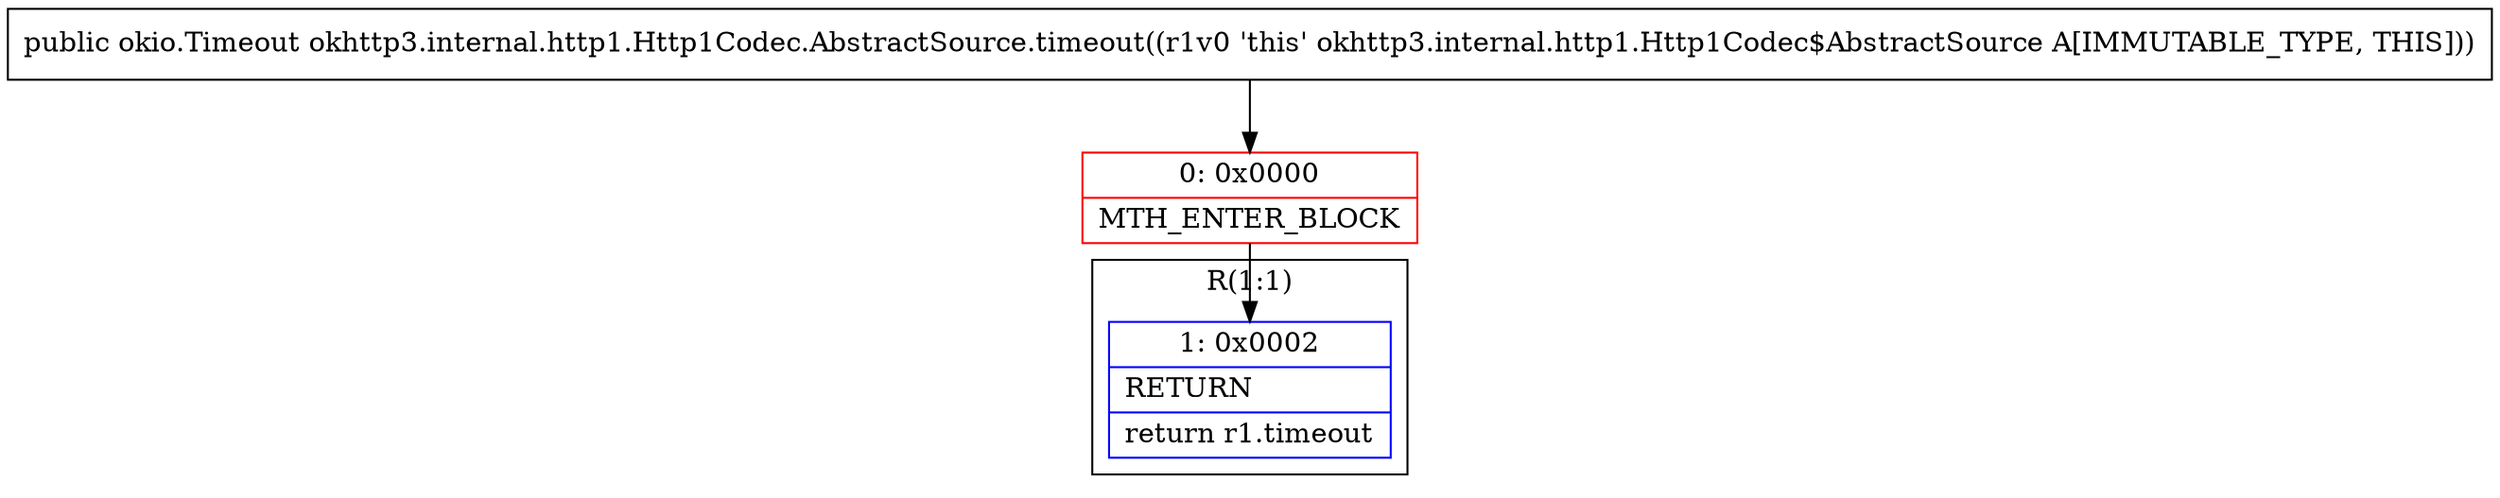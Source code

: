 digraph "CFG forokhttp3.internal.http1.Http1Codec.AbstractSource.timeout()Lokio\/Timeout;" {
subgraph cluster_Region_1936417884 {
label = "R(1:1)";
node [shape=record,color=blue];
Node_1 [shape=record,label="{1\:\ 0x0002|RETURN\l|return r1.timeout\l}"];
}
Node_0 [shape=record,color=red,label="{0\:\ 0x0000|MTH_ENTER_BLOCK\l}"];
MethodNode[shape=record,label="{public okio.Timeout okhttp3.internal.http1.Http1Codec.AbstractSource.timeout((r1v0 'this' okhttp3.internal.http1.Http1Codec$AbstractSource A[IMMUTABLE_TYPE, THIS])) }"];
MethodNode -> Node_0;
Node_0 -> Node_1;
}

